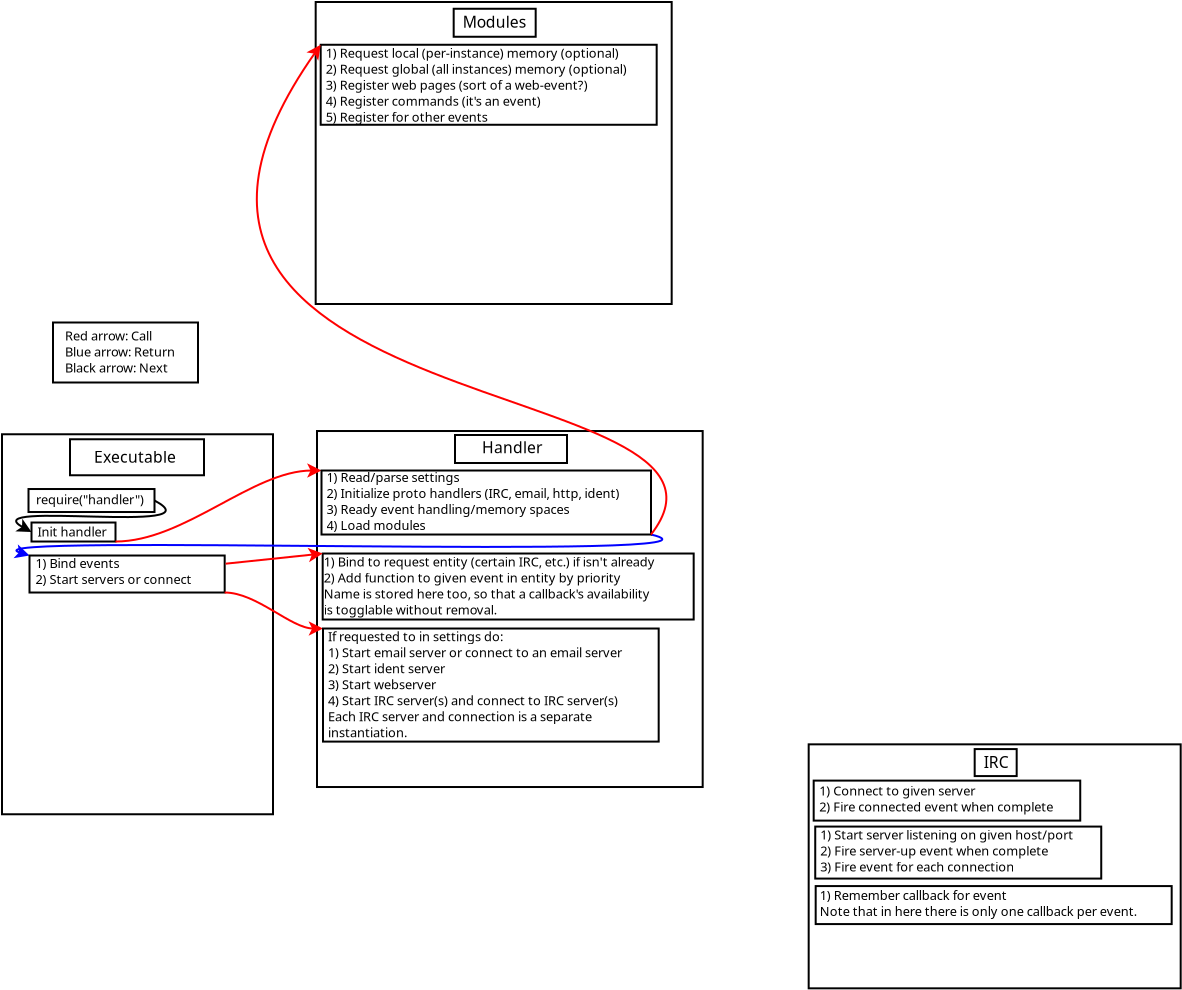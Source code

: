 <?xml version="1.0" encoding="UTF-8"?>
<dia:diagram xmlns:dia="http://www.lysator.liu.se/~alla/dia/">
  <dia:layer name="Background" visible="true" active="true">
    <dia:group>
      <dia:object type="Standard - Box" version="0" id="O0">
        <dia:attribute name="obj_pos">
          <dia:point val="16.334,-20.863"/>
        </dia:attribute>
        <dia:attribute name="obj_bb">
          <dia:rectangle val="16.284,-20.913;34.184,-5.713"/>
        </dia:attribute>
        <dia:attribute name="elem_corner">
          <dia:point val="16.334,-20.863"/>
        </dia:attribute>
        <dia:attribute name="elem_width">
          <dia:real val="17.8"/>
        </dia:attribute>
        <dia:attribute name="elem_height">
          <dia:real val="15.1"/>
        </dia:attribute>
        <dia:attribute name="show_background">
          <dia:boolean val="true"/>
        </dia:attribute>
      </dia:object>
      <dia:group>
        <dia:object type="Standard - Box" version="0" id="O1">
          <dia:attribute name="obj_pos">
            <dia:point val="23.234,-20.525"/>
          </dia:attribute>
          <dia:attribute name="obj_bb">
            <dia:rectangle val="23.184,-20.575;27.384,-19.075"/>
          </dia:attribute>
          <dia:attribute name="elem_corner">
            <dia:point val="23.234,-20.525"/>
          </dia:attribute>
          <dia:attribute name="elem_width">
            <dia:real val="4.1"/>
          </dia:attribute>
          <dia:attribute name="elem_height">
            <dia:real val="1.4"/>
          </dia:attribute>
          <dia:attribute name="show_background">
            <dia:boolean val="true"/>
          </dia:attribute>
        </dia:object>
        <dia:object type="Standard - Text" version="1" id="O2">
          <dia:attribute name="obj_pos">
            <dia:point val="23.684,-19.575"/>
          </dia:attribute>
          <dia:attribute name="obj_bb">
            <dia:rectangle val="23.684,-20.302;26.946,-19.39"/>
          </dia:attribute>
          <dia:attribute name="text">
            <dia:composite type="text">
              <dia:attribute name="string">
                <dia:string>#Modules#</dia:string>
              </dia:attribute>
              <dia:attribute name="font">
                <dia:font family="sans" style="0" name="Helvetica"/>
              </dia:attribute>
              <dia:attribute name="height">
                <dia:real val="0.98"/>
              </dia:attribute>
              <dia:attribute name="pos">
                <dia:point val="23.684,-19.575"/>
              </dia:attribute>
              <dia:attribute name="color">
                <dia:color val="#000000"/>
              </dia:attribute>
              <dia:attribute name="alignment">
                <dia:enum val="0"/>
              </dia:attribute>
            </dia:composite>
          </dia:attribute>
          <dia:attribute name="valign">
            <dia:enum val="3"/>
          </dia:attribute>
        </dia:object>
      </dia:group>
    </dia:group>
    <dia:group>
      <dia:object type="Standard - Box" version="0" id="O3">
        <dia:attribute name="obj_pos">
          <dia:point val="16.4,0.588"/>
        </dia:attribute>
        <dia:attribute name="obj_bb">
          <dia:rectangle val="16.35,0.537;35.734,18.438"/>
        </dia:attribute>
        <dia:attribute name="elem_corner">
          <dia:point val="16.4,0.588"/>
        </dia:attribute>
        <dia:attribute name="elem_width">
          <dia:real val="19.284"/>
        </dia:attribute>
        <dia:attribute name="elem_height">
          <dia:real val="17.8"/>
        </dia:attribute>
        <dia:attribute name="border_width">
          <dia:real val="0.1"/>
        </dia:attribute>
        <dia:attribute name="show_background">
          <dia:boolean val="true"/>
        </dia:attribute>
      </dia:object>
      <dia:group>
        <dia:object type="Standard - Box" version="0" id="O4">
          <dia:attribute name="obj_pos">
            <dia:point val="23.3,0.787"/>
          </dia:attribute>
          <dia:attribute name="obj_bb">
            <dia:rectangle val="23.25,0.738;28.95,2.237"/>
          </dia:attribute>
          <dia:attribute name="elem_corner">
            <dia:point val="23.3,0.787"/>
          </dia:attribute>
          <dia:attribute name="elem_width">
            <dia:real val="5.6"/>
          </dia:attribute>
          <dia:attribute name="elem_height">
            <dia:real val="1.4"/>
          </dia:attribute>
          <dia:attribute name="border_width">
            <dia:real val="0.1"/>
          </dia:attribute>
          <dia:attribute name="show_background">
            <dia:boolean val="true"/>
          </dia:attribute>
        </dia:object>
        <dia:object type="Standard - Text" version="1" id="O5">
          <dia:attribute name="obj_pos">
            <dia:point val="24.65,1.7"/>
          </dia:attribute>
          <dia:attribute name="obj_bb">
            <dia:rectangle val="24.65,0.973;27.738,1.885"/>
          </dia:attribute>
          <dia:attribute name="text">
            <dia:composite type="text">
              <dia:attribute name="string">
                <dia:string>#Handler#</dia:string>
              </dia:attribute>
              <dia:attribute name="font">
                <dia:font family="sans" style="0" name="Helvetica"/>
              </dia:attribute>
              <dia:attribute name="height">
                <dia:real val="0.98"/>
              </dia:attribute>
              <dia:attribute name="pos">
                <dia:point val="24.65,1.7"/>
              </dia:attribute>
              <dia:attribute name="color">
                <dia:color val="#000000"/>
              </dia:attribute>
              <dia:attribute name="alignment">
                <dia:enum val="0"/>
              </dia:attribute>
            </dia:composite>
          </dia:attribute>
          <dia:attribute name="valign">
            <dia:enum val="3"/>
          </dia:attribute>
        </dia:object>
      </dia:group>
    </dia:group>
    <dia:group>
      <dia:object type="Standard - Text" version="1" id="O6">
        <dia:attribute name="obj_pos">
          <dia:point val="8.9,8.375"/>
        </dia:attribute>
        <dia:attribute name="obj_bb">
          <dia:rectangle val="8.9,7.78;8.9,8.525"/>
        </dia:attribute>
        <dia:attribute name="text">
          <dia:composite type="text">
            <dia:attribute name="string">
              <dia:string>##</dia:string>
            </dia:attribute>
            <dia:attribute name="font">
              <dia:font family="sans" style="0" name="Helvetica"/>
            </dia:attribute>
            <dia:attribute name="height">
              <dia:real val="0.8"/>
            </dia:attribute>
            <dia:attribute name="pos">
              <dia:point val="8.9,8.375"/>
            </dia:attribute>
            <dia:attribute name="color">
              <dia:color val="#000000"/>
            </dia:attribute>
            <dia:attribute name="alignment">
              <dia:enum val="0"/>
            </dia:attribute>
          </dia:composite>
        </dia:attribute>
        <dia:attribute name="valign">
          <dia:enum val="3"/>
        </dia:attribute>
      </dia:object>
      <dia:object type="Standard - Text" version="1" id="O7">
        <dia:attribute name="obj_pos">
          <dia:point val="8.9,8.375"/>
        </dia:attribute>
        <dia:attribute name="obj_bb">
          <dia:rectangle val="8.9,7.78;8.9,8.525"/>
        </dia:attribute>
        <dia:attribute name="text">
          <dia:composite type="text">
            <dia:attribute name="string">
              <dia:string>##</dia:string>
            </dia:attribute>
            <dia:attribute name="font">
              <dia:font family="sans" style="0" name="Helvetica"/>
            </dia:attribute>
            <dia:attribute name="height">
              <dia:real val="0.8"/>
            </dia:attribute>
            <dia:attribute name="pos">
              <dia:point val="8.9,8.375"/>
            </dia:attribute>
            <dia:attribute name="color">
              <dia:color val="#000000"/>
            </dia:attribute>
            <dia:attribute name="alignment">
              <dia:enum val="0"/>
            </dia:attribute>
          </dia:composite>
        </dia:attribute>
        <dia:attribute name="valign">
          <dia:enum val="3"/>
        </dia:attribute>
      </dia:object>
      <dia:object type="Standard - Text" version="1" id="O8">
        <dia:attribute name="obj_pos">
          <dia:point val="8.9,8.375"/>
        </dia:attribute>
        <dia:attribute name="obj_bb">
          <dia:rectangle val="8.9,7.78;8.9,8.525"/>
        </dia:attribute>
        <dia:attribute name="text">
          <dia:composite type="text">
            <dia:attribute name="string">
              <dia:string>##</dia:string>
            </dia:attribute>
            <dia:attribute name="font">
              <dia:font family="sans" style="0" name="Helvetica"/>
            </dia:attribute>
            <dia:attribute name="height">
              <dia:real val="0.8"/>
            </dia:attribute>
            <dia:attribute name="pos">
              <dia:point val="8.9,8.375"/>
            </dia:attribute>
            <dia:attribute name="color">
              <dia:color val="#000000"/>
            </dia:attribute>
            <dia:attribute name="alignment">
              <dia:enum val="0"/>
            </dia:attribute>
          </dia:composite>
        </dia:attribute>
        <dia:attribute name="valign">
          <dia:enum val="3"/>
        </dia:attribute>
      </dia:object>
      <dia:group>
        <dia:object type="Standard - Box" version="0" id="O9">
          <dia:attribute name="obj_pos">
            <dia:point val="0.65,0.75"/>
          </dia:attribute>
          <dia:attribute name="obj_bb">
            <dia:rectangle val="0.6,0.7;14.25,19.8"/>
          </dia:attribute>
          <dia:attribute name="elem_corner">
            <dia:point val="0.65,0.75"/>
          </dia:attribute>
          <dia:attribute name="elem_width">
            <dia:real val="13.55"/>
          </dia:attribute>
          <dia:attribute name="elem_height">
            <dia:real val="19.0"/>
          </dia:attribute>
          <dia:attribute name="show_background">
            <dia:boolean val="true"/>
          </dia:attribute>
        </dia:object>
        <dia:group>
          <dia:object type="Standard - Box" version="0" id="O10">
            <dia:attribute name="obj_pos">
              <dia:point val="4.05,1"/>
            </dia:attribute>
            <dia:attribute name="obj_bb">
              <dia:rectangle val="4,0.95;10.8,2.85"/>
            </dia:attribute>
            <dia:attribute name="elem_corner">
              <dia:point val="4.05,1"/>
            </dia:attribute>
            <dia:attribute name="elem_width">
              <dia:real val="6.7"/>
            </dia:attribute>
            <dia:attribute name="elem_height">
              <dia:real val="1.8"/>
            </dia:attribute>
            <dia:attribute name="show_background">
              <dia:boolean val="true"/>
            </dia:attribute>
          </dia:object>
          <dia:object type="Standard - Text" version="1" id="O11">
            <dia:attribute name="obj_pos">
              <dia:point val="5.25,2.175"/>
            </dia:attribute>
            <dia:attribute name="obj_bb">
              <dia:rectangle val="5.25,1.448;9.582,2.36"/>
            </dia:attribute>
            <dia:attribute name="text">
              <dia:composite type="text">
                <dia:attribute name="string">
                  <dia:string>#Executable#</dia:string>
                </dia:attribute>
                <dia:attribute name="font">
                  <dia:font family="sans" style="0" name="Helvetica"/>
                </dia:attribute>
                <dia:attribute name="height">
                  <dia:real val="0.98"/>
                </dia:attribute>
                <dia:attribute name="pos">
                  <dia:point val="5.25,2.175"/>
                </dia:attribute>
                <dia:attribute name="color">
                  <dia:color val="#000000"/>
                </dia:attribute>
                <dia:attribute name="alignment">
                  <dia:enum val="0"/>
                </dia:attribute>
              </dia:composite>
            </dia:attribute>
            <dia:attribute name="valign">
              <dia:enum val="3"/>
            </dia:attribute>
          </dia:object>
        </dia:group>
      </dia:group>
    </dia:group>
    <dia:object type="Standard - BezierLine" version="0" id="O12">
      <dia:attribute name="obj_pos">
        <dia:point val="8.275,4.063"/>
      </dia:attribute>
      <dia:attribute name="obj_bb">
        <dia:rectangle val="1.307,3.995;8.888,5.653"/>
      </dia:attribute>
      <dia:attribute name="bez_points">
        <dia:point val="8.275,4.063"/>
        <dia:point val="11.575,5.813"/>
        <dia:point val="-0.825,4.013"/>
        <dia:point val="2.125,5.638"/>
      </dia:attribute>
      <dia:attribute name="corner_types">
        <dia:enum val="0"/>
        <dia:enum val="0"/>
      </dia:attribute>
      <dia:attribute name="end_arrow">
        <dia:enum val="22"/>
      </dia:attribute>
      <dia:attribute name="end_arrow_length">
        <dia:real val="0.5"/>
      </dia:attribute>
      <dia:attribute name="end_arrow_width">
        <dia:real val="0.5"/>
      </dia:attribute>
      <dia:connections>
        <dia:connection handle="0" to="O20" connection="4"/>
        <dia:connection handle="3" to="O22" connection="3"/>
      </dia:connections>
    </dia:object>
    <dia:object type="Standard - Text" version="1" id="O13">
      <dia:attribute name="obj_pos">
        <dia:point val="24.825,4.488"/>
      </dia:attribute>
      <dia:attribute name="obj_bb">
        <dia:rectangle val="24.825,3.893;24.825,4.638"/>
      </dia:attribute>
      <dia:attribute name="text">
        <dia:composite type="text">
          <dia:attribute name="string">
            <dia:string>##</dia:string>
          </dia:attribute>
          <dia:attribute name="font">
            <dia:font family="sans" style="0" name="Helvetica"/>
          </dia:attribute>
          <dia:attribute name="height">
            <dia:real val="0.8"/>
          </dia:attribute>
          <dia:attribute name="pos">
            <dia:point val="24.825,4.488"/>
          </dia:attribute>
          <dia:attribute name="color">
            <dia:color val="#000000"/>
          </dia:attribute>
          <dia:attribute name="alignment">
            <dia:enum val="0"/>
          </dia:attribute>
        </dia:composite>
      </dia:attribute>
      <dia:attribute name="valign">
        <dia:enum val="3"/>
      </dia:attribute>
    </dia:object>
    <dia:object type="Standard - Text" version="1" id="O14">
      <dia:attribute name="obj_pos">
        <dia:point val="16.975,4.488"/>
      </dia:attribute>
      <dia:attribute name="obj_bb">
        <dia:rectangle val="16.975,3.893;16.975,4.638"/>
      </dia:attribute>
      <dia:attribute name="text">
        <dia:composite type="text">
          <dia:attribute name="string">
            <dia:string>##</dia:string>
          </dia:attribute>
          <dia:attribute name="font">
            <dia:font family="sans" style="0" name="Helvetica"/>
          </dia:attribute>
          <dia:attribute name="height">
            <dia:real val="0.8"/>
          </dia:attribute>
          <dia:attribute name="pos">
            <dia:point val="16.975,4.488"/>
          </dia:attribute>
          <dia:attribute name="color">
            <dia:color val="#000000"/>
          </dia:attribute>
          <dia:attribute name="alignment">
            <dia:enum val="0"/>
          </dia:attribute>
        </dia:composite>
      </dia:attribute>
      <dia:attribute name="valign">
        <dia:enum val="3"/>
      </dia:attribute>
    </dia:object>
    <dia:object type="Standard - Text" version="1" id="O15">
      <dia:attribute name="obj_pos">
        <dia:point val="16.975,5.063"/>
      </dia:attribute>
      <dia:attribute name="obj_bb">
        <dia:rectangle val="16.975,4.468;16.975,5.213"/>
      </dia:attribute>
      <dia:attribute name="text">
        <dia:composite type="text">
          <dia:attribute name="string">
            <dia:string>##</dia:string>
          </dia:attribute>
          <dia:attribute name="font">
            <dia:font family="sans" style="0" name="Helvetica"/>
          </dia:attribute>
          <dia:attribute name="height">
            <dia:real val="0.8"/>
          </dia:attribute>
          <dia:attribute name="pos">
            <dia:point val="16.975,5.063"/>
          </dia:attribute>
          <dia:attribute name="color">
            <dia:color val="#000000"/>
          </dia:attribute>
          <dia:attribute name="alignment">
            <dia:enum val="0"/>
          </dia:attribute>
        </dia:composite>
      </dia:attribute>
      <dia:attribute name="valign">
        <dia:enum val="3"/>
      </dia:attribute>
    </dia:object>
    <dia:object type="Standard - Text" version="1" id="O16">
      <dia:attribute name="obj_pos">
        <dia:point val="3.975,-4.787"/>
      </dia:attribute>
      <dia:attribute name="obj_bb">
        <dia:rectangle val="3.975,-5.382;3.975,-4.637"/>
      </dia:attribute>
      <dia:attribute name="text">
        <dia:composite type="text">
          <dia:attribute name="string">
            <dia:string>##</dia:string>
          </dia:attribute>
          <dia:attribute name="font">
            <dia:font family="sans" style="0" name="Helvetica"/>
          </dia:attribute>
          <dia:attribute name="height">
            <dia:real val="0.8"/>
          </dia:attribute>
          <dia:attribute name="pos">
            <dia:point val="3.975,-4.787"/>
          </dia:attribute>
          <dia:attribute name="color">
            <dia:color val="#000000"/>
          </dia:attribute>
          <dia:attribute name="alignment">
            <dia:enum val="0"/>
          </dia:attribute>
        </dia:composite>
      </dia:attribute>
      <dia:attribute name="valign">
        <dia:enum val="3"/>
      </dia:attribute>
    </dia:object>
    <dia:object type="Standard - Text" version="1" id="O17">
      <dia:attribute name="obj_pos">
        <dia:point val="28.175,3.413"/>
      </dia:attribute>
      <dia:attribute name="obj_bb">
        <dia:rectangle val="28.175,2.818;28.175,3.563"/>
      </dia:attribute>
      <dia:attribute name="text">
        <dia:composite type="text">
          <dia:attribute name="string">
            <dia:string>##</dia:string>
          </dia:attribute>
          <dia:attribute name="font">
            <dia:font family="sans" style="0" name="Helvetica"/>
          </dia:attribute>
          <dia:attribute name="height">
            <dia:real val="0.8"/>
          </dia:attribute>
          <dia:attribute name="pos">
            <dia:point val="28.175,3.413"/>
          </dia:attribute>
          <dia:attribute name="color">
            <dia:color val="#000000"/>
          </dia:attribute>
          <dia:attribute name="alignment">
            <dia:enum val="0"/>
          </dia:attribute>
        </dia:composite>
      </dia:attribute>
      <dia:attribute name="valign">
        <dia:enum val="3"/>
      </dia:attribute>
    </dia:object>
    <dia:object type="Standard - Text" version="1" id="O18">
      <dia:attribute name="obj_pos">
        <dia:point val="24.825,4.488"/>
      </dia:attribute>
      <dia:attribute name="obj_bb">
        <dia:rectangle val="24.825,3.893;24.825,4.638"/>
      </dia:attribute>
      <dia:attribute name="text">
        <dia:composite type="text">
          <dia:attribute name="string">
            <dia:string>##</dia:string>
          </dia:attribute>
          <dia:attribute name="font">
            <dia:font family="sans" style="0" name="Helvetica"/>
          </dia:attribute>
          <dia:attribute name="height">
            <dia:real val="0.8"/>
          </dia:attribute>
          <dia:attribute name="pos">
            <dia:point val="24.825,4.488"/>
          </dia:attribute>
          <dia:attribute name="color">
            <dia:color val="#000000"/>
          </dia:attribute>
          <dia:attribute name="alignment">
            <dia:enum val="0"/>
          </dia:attribute>
        </dia:composite>
      </dia:attribute>
      <dia:attribute name="valign">
        <dia:enum val="3"/>
      </dia:attribute>
    </dia:object>
    <dia:object type="Standard - Text" version="1" id="O19">
      <dia:attribute name="obj_pos">
        <dia:point val="17.225,4.788"/>
      </dia:attribute>
      <dia:attribute name="obj_bb">
        <dia:rectangle val="17.225,4.043;17.225,4.788"/>
      </dia:attribute>
      <dia:attribute name="text">
        <dia:composite type="text">
          <dia:attribute name="string">
            <dia:string>##</dia:string>
          </dia:attribute>
          <dia:attribute name="font">
            <dia:font family="sans" style="0" name="Helvetica"/>
          </dia:attribute>
          <dia:attribute name="height">
            <dia:real val="0.8"/>
          </dia:attribute>
          <dia:attribute name="pos">
            <dia:point val="17.225,4.638"/>
          </dia:attribute>
          <dia:attribute name="color">
            <dia:color val="#000000"/>
          </dia:attribute>
          <dia:attribute name="alignment">
            <dia:enum val="0"/>
          </dia:attribute>
        </dia:composite>
      </dia:attribute>
      <dia:attribute name="valign">
        <dia:enum val="1"/>
      </dia:attribute>
    </dia:object>
    <dia:group>
      <dia:object type="Standard - Box" version="0" id="O20">
        <dia:attribute name="obj_pos">
          <dia:point val="1.975,3.488"/>
        </dia:attribute>
        <dia:attribute name="obj_bb">
          <dia:rectangle val="1.925,3.438;8.325,4.688"/>
        </dia:attribute>
        <dia:attribute name="elem_corner">
          <dia:point val="1.975,3.488"/>
        </dia:attribute>
        <dia:attribute name="elem_width">
          <dia:real val="6.3"/>
        </dia:attribute>
        <dia:attribute name="elem_height">
          <dia:real val="1.15"/>
        </dia:attribute>
        <dia:attribute name="show_background">
          <dia:boolean val="true"/>
        </dia:attribute>
      </dia:object>
      <dia:object type="Standard - Text" version="1" id="O21">
        <dia:attribute name="obj_pos">
          <dia:point val="2.35,4.25"/>
        </dia:attribute>
        <dia:attribute name="obj_bb">
          <dia:rectangle val="2.35,3.655;8.16,4.4"/>
        </dia:attribute>
        <dia:attribute name="text">
          <dia:composite type="text">
            <dia:attribute name="string">
              <dia:string>#require("handler")#</dia:string>
            </dia:attribute>
            <dia:attribute name="font">
              <dia:font family="sans" style="0" name="Helvetica"/>
            </dia:attribute>
            <dia:attribute name="height">
              <dia:real val="0.8"/>
            </dia:attribute>
            <dia:attribute name="pos">
              <dia:point val="2.35,4.25"/>
            </dia:attribute>
            <dia:attribute name="color">
              <dia:color val="#000000"/>
            </dia:attribute>
            <dia:attribute name="alignment">
              <dia:enum val="0"/>
            </dia:attribute>
          </dia:composite>
        </dia:attribute>
        <dia:attribute name="valign">
          <dia:enum val="3"/>
        </dia:attribute>
      </dia:object>
    </dia:group>
    <dia:group>
      <dia:object type="Standard - Box" version="0" id="O22">
        <dia:attribute name="obj_pos">
          <dia:point val="2.125,5.163"/>
        </dia:attribute>
        <dia:attribute name="obj_bb">
          <dia:rectangle val="2.075,5.113;6.375,6.163"/>
        </dia:attribute>
        <dia:attribute name="elem_corner">
          <dia:point val="2.125,5.163"/>
        </dia:attribute>
        <dia:attribute name="elem_width">
          <dia:real val="4.2"/>
        </dia:attribute>
        <dia:attribute name="elem_height">
          <dia:real val="0.95"/>
        </dia:attribute>
        <dia:attribute name="show_background">
          <dia:boolean val="true"/>
        </dia:attribute>
      </dia:object>
      <dia:object type="Standard - Text" version="1" id="O23">
        <dia:attribute name="obj_pos">
          <dia:point val="2.425,5.863"/>
        </dia:attribute>
        <dia:attribute name="obj_bb">
          <dia:rectangle val="2.425,5.268;6.095,6.013"/>
        </dia:attribute>
        <dia:attribute name="text">
          <dia:composite type="text">
            <dia:attribute name="string">
              <dia:string>#Init handler#</dia:string>
            </dia:attribute>
            <dia:attribute name="font">
              <dia:font family="sans" style="0" name="Helvetica"/>
            </dia:attribute>
            <dia:attribute name="height">
              <dia:real val="0.8"/>
            </dia:attribute>
            <dia:attribute name="pos">
              <dia:point val="2.425,5.863"/>
            </dia:attribute>
            <dia:attribute name="color">
              <dia:color val="#000000"/>
            </dia:attribute>
            <dia:attribute name="alignment">
              <dia:enum val="0"/>
            </dia:attribute>
          </dia:composite>
        </dia:attribute>
        <dia:attribute name="valign">
          <dia:enum val="3"/>
        </dia:attribute>
      </dia:object>
    </dia:group>
    <dia:object type="Standard - BezierLine" version="0" id="O24">
      <dia:attribute name="obj_pos">
        <dia:point val="6.325,6.113"/>
      </dia:attribute>
      <dia:attribute name="obj_bb">
        <dia:rectangle val="6.275,2.201;16.625,6.163"/>
      </dia:attribute>
      <dia:attribute name="bez_points">
        <dia:point val="6.325,6.113"/>
        <dia:point val="9.778,6.113"/>
        <dia:point val="13.172,2.563"/>
        <dia:point val="16.625,2.563"/>
      </dia:attribute>
      <dia:attribute name="corner_types">
        <dia:enum val="0"/>
        <dia:enum val="0"/>
      </dia:attribute>
      <dia:attribute name="line_color">
        <dia:color val="#ff0000"/>
      </dia:attribute>
      <dia:attribute name="end_arrow">
        <dia:enum val="22"/>
      </dia:attribute>
      <dia:attribute name="end_arrow_length">
        <dia:real val="0.5"/>
      </dia:attribute>
      <dia:attribute name="end_arrow_width">
        <dia:real val="0.5"/>
      </dia:attribute>
      <dia:connections>
        <dia:connection handle="0" to="O22" connection="7"/>
        <dia:connection handle="3" to="O34" connection="0"/>
      </dia:connections>
    </dia:object>
    <dia:object type="Standard - Text" version="1" id="O25">
      <dia:attribute name="obj_pos">
        <dia:point val="17.225,6.088"/>
      </dia:attribute>
      <dia:attribute name="obj_bb">
        <dia:rectangle val="17.225,5.493;17.225,6.238"/>
      </dia:attribute>
      <dia:attribute name="text">
        <dia:composite type="text">
          <dia:attribute name="string">
            <dia:string>##</dia:string>
          </dia:attribute>
          <dia:attribute name="font">
            <dia:font family="sans" style="0" name="Helvetica"/>
          </dia:attribute>
          <dia:attribute name="height">
            <dia:real val="0.8"/>
          </dia:attribute>
          <dia:attribute name="pos">
            <dia:point val="17.225,6.088"/>
          </dia:attribute>
          <dia:attribute name="color">
            <dia:color val="#000000"/>
          </dia:attribute>
          <dia:attribute name="alignment">
            <dia:enum val="0"/>
          </dia:attribute>
        </dia:composite>
      </dia:attribute>
      <dia:attribute name="valign">
        <dia:enum val="3"/>
      </dia:attribute>
    </dia:object>
    <dia:object type="Standard - BezierLine" version="0" id="O26">
      <dia:attribute name="obj_pos">
        <dia:point val="33.1,5.763"/>
      </dia:attribute>
      <dia:attribute name="obj_bb">
        <dia:rectangle val="1.227,5.702;33.715,6.946"/>
      </dia:attribute>
      <dia:attribute name="bez_points">
        <dia:point val="33.1,5.763"/>
        <dia:point val="38.884,7.125"/>
        <dia:point val="-1.716,5.663"/>
        <dia:point val="2.025,6.813"/>
      </dia:attribute>
      <dia:attribute name="corner_types">
        <dia:enum val="0"/>
        <dia:enum val="0"/>
      </dia:attribute>
      <dia:attribute name="line_color">
        <dia:color val="#0000ff"/>
      </dia:attribute>
      <dia:attribute name="end_arrow">
        <dia:enum val="22"/>
      </dia:attribute>
      <dia:attribute name="end_arrow_length">
        <dia:real val="0.5"/>
      </dia:attribute>
      <dia:attribute name="end_arrow_width">
        <dia:real val="0.5"/>
      </dia:attribute>
      <dia:connections>
        <dia:connection handle="0" to="O34" connection="7"/>
        <dia:connection handle="3" to="O28" connection="0"/>
      </dia:connections>
    </dia:object>
    <dia:object type="Standard - Text" version="1" id="O27">
      <dia:attribute name="obj_pos">
        <dia:point val="2.4,8.413"/>
      </dia:attribute>
      <dia:attribute name="obj_bb">
        <dia:rectangle val="2.4,7.818;2.4,8.563"/>
      </dia:attribute>
      <dia:attribute name="text">
        <dia:composite type="text">
          <dia:attribute name="string">
            <dia:string>##</dia:string>
          </dia:attribute>
          <dia:attribute name="font">
            <dia:font family="sans" style="0" name="Helvetica"/>
          </dia:attribute>
          <dia:attribute name="height">
            <dia:real val="0.8"/>
          </dia:attribute>
          <dia:attribute name="pos">
            <dia:point val="2.4,8.413"/>
          </dia:attribute>
          <dia:attribute name="color">
            <dia:color val="#000000"/>
          </dia:attribute>
          <dia:attribute name="alignment">
            <dia:enum val="0"/>
          </dia:attribute>
        </dia:composite>
      </dia:attribute>
      <dia:attribute name="valign">
        <dia:enum val="3"/>
      </dia:attribute>
    </dia:object>
    <dia:group>
      <dia:object type="Standard - Box" version="0" id="O28">
        <dia:attribute name="obj_pos">
          <dia:point val="2.025,6.813"/>
        </dia:attribute>
        <dia:attribute name="obj_bb">
          <dia:rectangle val="1.975,6.763;11.834,8.713"/>
        </dia:attribute>
        <dia:attribute name="elem_corner">
          <dia:point val="2.025,6.813"/>
        </dia:attribute>
        <dia:attribute name="elem_width">
          <dia:real val="9.759"/>
        </dia:attribute>
        <dia:attribute name="elem_height">
          <dia:real val="1.85"/>
        </dia:attribute>
        <dia:attribute name="show_background">
          <dia:boolean val="true"/>
        </dia:attribute>
      </dia:object>
      <dia:object type="Standard - Text" version="1" id="O29">
        <dia:attribute name="obj_pos">
          <dia:point val="2.325,7.438"/>
        </dia:attribute>
        <dia:attribute name="obj_bb">
          <dia:rectangle val="2.325,6.843;10.923,8.388"/>
        </dia:attribute>
        <dia:attribute name="text">
          <dia:composite type="text">
            <dia:attribute name="string">
              <dia:string>#1) Bind events
2) Start servers or connect#</dia:string>
            </dia:attribute>
            <dia:attribute name="font">
              <dia:font family="sans" style="0" name="Helvetica"/>
            </dia:attribute>
            <dia:attribute name="height">
              <dia:real val="0.8"/>
            </dia:attribute>
            <dia:attribute name="pos">
              <dia:point val="2.325,7.438"/>
            </dia:attribute>
            <dia:attribute name="color">
              <dia:color val="#000000"/>
            </dia:attribute>
            <dia:attribute name="alignment">
              <dia:enum val="0"/>
            </dia:attribute>
          </dia:composite>
        </dia:attribute>
        <dia:attribute name="valign">
          <dia:enum val="3"/>
        </dia:attribute>
      </dia:object>
    </dia:group>
    <dia:object type="Standard - BezierLine" version="0" id="O30">
      <dia:attribute name="obj_pos">
        <dia:point val="11.784,8.663"/>
      </dia:attribute>
      <dia:attribute name="obj_bb">
        <dia:rectangle val="11.734,8.613;16.7,10.824"/>
      </dia:attribute>
      <dia:attribute name="bez_points">
        <dia:point val="11.784,8.663"/>
        <dia:point val="13.383,8.663"/>
        <dia:point val="15.101,10.463"/>
        <dia:point val="16.7,10.463"/>
      </dia:attribute>
      <dia:attribute name="corner_types">
        <dia:enum val="0"/>
        <dia:enum val="0"/>
      </dia:attribute>
      <dia:attribute name="line_color">
        <dia:color val="#ff0000"/>
      </dia:attribute>
      <dia:attribute name="end_arrow">
        <dia:enum val="22"/>
      </dia:attribute>
      <dia:attribute name="end_arrow_length">
        <dia:real val="0.5"/>
      </dia:attribute>
      <dia:attribute name="end_arrow_width">
        <dia:real val="0.5"/>
      </dia:attribute>
      <dia:connections>
        <dia:connection handle="0" to="O28" connection="7"/>
        <dia:connection handle="3" to="O47" connection="0"/>
      </dia:connections>
    </dia:object>
    <dia:group>
      <dia:object type="Standard - Box" version="0" id="O31">
        <dia:attribute name="obj_pos">
          <dia:point val="16.684,6.713"/>
        </dia:attribute>
        <dia:attribute name="obj_bb">
          <dia:rectangle val="16.634,6.663;35.284,10.062"/>
        </dia:attribute>
        <dia:attribute name="elem_corner">
          <dia:point val="16.684,6.713"/>
        </dia:attribute>
        <dia:attribute name="elem_width">
          <dia:real val="18.55"/>
        </dia:attribute>
        <dia:attribute name="elem_height">
          <dia:real val="3.3"/>
        </dia:attribute>
        <dia:attribute name="show_background">
          <dia:boolean val="true"/>
        </dia:attribute>
      </dia:object>
      <dia:object type="Standard - Text" version="1" id="O32">
        <dia:attribute name="obj_pos">
          <dia:point val="16.734,7.363"/>
        </dia:attribute>
        <dia:attribute name="obj_bb">
          <dia:rectangle val="16.734,6.768;35.101,9.913"/>
        </dia:attribute>
        <dia:attribute name="text">
          <dia:composite type="text">
            <dia:attribute name="string">
              <dia:string>#1) Bind to request entity (certain IRC, etc.) if isn't already
2) Add function to given event in entity by priority
Name is stored here too, so that a callback's availability
is togglable without removal.#</dia:string>
            </dia:attribute>
            <dia:attribute name="font">
              <dia:font family="sans" style="0" name="Helvetica"/>
            </dia:attribute>
            <dia:attribute name="height">
              <dia:real val="0.8"/>
            </dia:attribute>
            <dia:attribute name="pos">
              <dia:point val="16.734,7.363"/>
            </dia:attribute>
            <dia:attribute name="color">
              <dia:color val="#000000"/>
            </dia:attribute>
            <dia:attribute name="alignment">
              <dia:enum val="0"/>
            </dia:attribute>
          </dia:composite>
        </dia:attribute>
        <dia:attribute name="valign">
          <dia:enum val="3"/>
        </dia:attribute>
      </dia:object>
    </dia:group>
    <dia:object type="Standard - Line" version="0" id="O33">
      <dia:attribute name="obj_pos">
        <dia:point val="11.834,7.221"/>
      </dia:attribute>
      <dia:attribute name="obj_bb">
        <dia:rectangle val="11.778,6.416;16.795,7.276"/>
      </dia:attribute>
      <dia:attribute name="conn_endpoints">
        <dia:point val="11.834,7.221"/>
        <dia:point val="16.684,6.713"/>
      </dia:attribute>
      <dia:attribute name="numcp">
        <dia:int val="1"/>
      </dia:attribute>
      <dia:attribute name="line_color">
        <dia:color val="#ff0000"/>
      </dia:attribute>
      <dia:attribute name="end_arrow">
        <dia:enum val="22"/>
      </dia:attribute>
      <dia:attribute name="end_arrow_length">
        <dia:real val="0.5"/>
      </dia:attribute>
      <dia:attribute name="end_arrow_width">
        <dia:real val="0.5"/>
      </dia:attribute>
      <dia:connections>
        <dia:connection handle="0" to="O28" connection="8"/>
        <dia:connection handle="1" to="O31" connection="0"/>
      </dia:connections>
    </dia:object>
    <dia:group>
      <dia:object type="Standard - Box" version="0" id="O34">
        <dia:attribute name="obj_pos">
          <dia:point val="16.625,2.563"/>
        </dia:attribute>
        <dia:attribute name="obj_bb">
          <dia:rectangle val="16.575,2.513;33.15,5.813"/>
        </dia:attribute>
        <dia:attribute name="elem_corner">
          <dia:point val="16.625,2.563"/>
        </dia:attribute>
        <dia:attribute name="elem_width">
          <dia:real val="16.475"/>
        </dia:attribute>
        <dia:attribute name="elem_height">
          <dia:real val="3.2"/>
        </dia:attribute>
        <dia:attribute name="show_background">
          <dia:boolean val="true"/>
        </dia:attribute>
      </dia:object>
      <dia:object type="Standard - Text" version="1" id="O35">
        <dia:attribute name="obj_pos">
          <dia:point val="16.875,3.138"/>
        </dia:attribute>
        <dia:attribute name="obj_bb">
          <dia:rectangle val="16.875,2.543;32.965,5.688"/>
        </dia:attribute>
        <dia:attribute name="text">
          <dia:composite type="text">
            <dia:attribute name="string">
              <dia:string>#1) Read/parse settings
2) Initialize proto handlers (IRC, email, http, ident)
3) Ready event handling/memory spaces
4) Load modules#</dia:string>
            </dia:attribute>
            <dia:attribute name="font">
              <dia:font family="sans" style="0" name="Helvetica"/>
            </dia:attribute>
            <dia:attribute name="height">
              <dia:real val="0.8"/>
            </dia:attribute>
            <dia:attribute name="pos">
              <dia:point val="16.875,3.138"/>
            </dia:attribute>
            <dia:attribute name="color">
              <dia:color val="#000000"/>
            </dia:attribute>
            <dia:attribute name="alignment">
              <dia:enum val="0"/>
            </dia:attribute>
          </dia:composite>
        </dia:attribute>
        <dia:attribute name="valign">
          <dia:enum val="3"/>
        </dia:attribute>
      </dia:object>
    </dia:group>
    <dia:object type="Standard - Text" version="1" id="O36">
      <dia:attribute name="obj_pos">
        <dia:point val="25.284,-19.825"/>
      </dia:attribute>
      <dia:attribute name="obj_bb">
        <dia:rectangle val="25.284,-20.42;25.284,-19.675"/>
      </dia:attribute>
      <dia:attribute name="text">
        <dia:composite type="text">
          <dia:attribute name="string">
            <dia:string>##</dia:string>
          </dia:attribute>
          <dia:attribute name="font">
            <dia:font family="sans" style="0" name="Helvetica"/>
          </dia:attribute>
          <dia:attribute name="height">
            <dia:real val="0.8"/>
          </dia:attribute>
          <dia:attribute name="pos">
            <dia:point val="25.284,-19.825"/>
          </dia:attribute>
          <dia:attribute name="color">
            <dia:color val="#000000"/>
          </dia:attribute>
          <dia:attribute name="alignment">
            <dia:enum val="0"/>
          </dia:attribute>
        </dia:composite>
      </dia:attribute>
      <dia:attribute name="valign">
        <dia:enum val="3"/>
      </dia:attribute>
      <dia:connections>
        <dia:connection handle="0" to="O1" connection="8"/>
      </dia:connections>
    </dia:object>
    <dia:object type="Standard - Text" version="1" id="O37">
      <dia:attribute name="obj_pos">
        <dia:point val="25.284,-19.825"/>
      </dia:attribute>
      <dia:attribute name="obj_bb">
        <dia:rectangle val="25.284,-20.42;25.284,-19.675"/>
      </dia:attribute>
      <dia:attribute name="text">
        <dia:composite type="text">
          <dia:attribute name="string">
            <dia:string>##</dia:string>
          </dia:attribute>
          <dia:attribute name="font">
            <dia:font family="sans" style="0" name="Helvetica"/>
          </dia:attribute>
          <dia:attribute name="height">
            <dia:real val="0.8"/>
          </dia:attribute>
          <dia:attribute name="pos">
            <dia:point val="25.284,-19.825"/>
          </dia:attribute>
          <dia:attribute name="color">
            <dia:color val="#000000"/>
          </dia:attribute>
          <dia:attribute name="alignment">
            <dia:enum val="0"/>
          </dia:attribute>
        </dia:composite>
      </dia:attribute>
      <dia:attribute name="valign">
        <dia:enum val="3"/>
      </dia:attribute>
      <dia:connections>
        <dia:connection handle="0" to="O1" connection="8"/>
      </dia:connections>
    </dia:object>
    <dia:group>
      <dia:object type="Standard - Box" version="0" id="O38">
        <dia:attribute name="obj_pos">
          <dia:point val="16.584,-18.725"/>
        </dia:attribute>
        <dia:attribute name="obj_bb">
          <dia:rectangle val="16.534,-18.775;33.434,-14.675"/>
        </dia:attribute>
        <dia:attribute name="elem_corner">
          <dia:point val="16.584,-18.725"/>
        </dia:attribute>
        <dia:attribute name="elem_width">
          <dia:real val="16.8"/>
        </dia:attribute>
        <dia:attribute name="elem_height">
          <dia:real val="4"/>
        </dia:attribute>
        <dia:attribute name="show_background">
          <dia:boolean val="true"/>
        </dia:attribute>
      </dia:object>
      <dia:object type="Standard - Text" version="1" id="O39">
        <dia:attribute name="obj_pos">
          <dia:point val="16.834,-18.075"/>
        </dia:attribute>
        <dia:attribute name="obj_bb">
          <dia:rectangle val="16.834,-18.67;33.324,-14.725"/>
        </dia:attribute>
        <dia:attribute name="text">
          <dia:composite type="text">
            <dia:attribute name="string">
              <dia:string>#1) Request local (per-instance) memory (optional)
2) Request global (all instances) memory (optional)
3) Register web pages (sort of a web-event?)
4) Register commands (it's an event)
5) Register for other events#</dia:string>
            </dia:attribute>
            <dia:attribute name="font">
              <dia:font family="sans" style="0" name="Helvetica"/>
            </dia:attribute>
            <dia:attribute name="height">
              <dia:real val="0.8"/>
            </dia:attribute>
            <dia:attribute name="pos">
              <dia:point val="16.834,-18.075"/>
            </dia:attribute>
            <dia:attribute name="color">
              <dia:color val="#000000"/>
            </dia:attribute>
            <dia:attribute name="alignment">
              <dia:enum val="0"/>
            </dia:attribute>
          </dia:composite>
        </dia:attribute>
        <dia:attribute name="valign">
          <dia:enum val="3"/>
        </dia:attribute>
      </dia:object>
    </dia:group>
    <dia:object type="Standard - BezierLine" version="0" id="O40">
      <dia:attribute name="obj_pos">
        <dia:point val="33.1,5.763"/>
      </dia:attribute>
      <dia:attribute name="obj_bb">
        <dia:rectangle val="13.341,-18.725;33.919,5.833"/>
      </dia:attribute>
      <dia:attribute name="bez_points">
        <dia:point val="33.1,5.763"/>
        <dia:point val="39.534,-2.462"/>
        <dia:point val="3.084,0.438"/>
        <dia:point val="16.584,-18.725"/>
      </dia:attribute>
      <dia:attribute name="corner_types">
        <dia:enum val="0"/>
        <dia:enum val="0"/>
      </dia:attribute>
      <dia:attribute name="line_color">
        <dia:color val="#ff0000"/>
      </dia:attribute>
      <dia:attribute name="end_arrow">
        <dia:enum val="22"/>
      </dia:attribute>
      <dia:attribute name="end_arrow_length">
        <dia:real val="0.5"/>
      </dia:attribute>
      <dia:attribute name="end_arrow_width">
        <dia:real val="0.5"/>
      </dia:attribute>
      <dia:connections>
        <dia:connection handle="0" to="O34" connection="7"/>
        <dia:connection handle="3" to="O38" connection="0"/>
      </dia:connections>
    </dia:object>
    <dia:object type="Standard - Box" version="0" id="O41">
      <dia:attribute name="obj_pos">
        <dia:point val="40.984,16.254"/>
      </dia:attribute>
      <dia:attribute name="obj_bb">
        <dia:rectangle val="40.934,16.204;59.634,28.504"/>
      </dia:attribute>
      <dia:attribute name="elem_corner">
        <dia:point val="40.984,16.254"/>
      </dia:attribute>
      <dia:attribute name="elem_width">
        <dia:real val="18.6"/>
      </dia:attribute>
      <dia:attribute name="elem_height">
        <dia:real val="12.2"/>
      </dia:attribute>
      <dia:attribute name="border_width">
        <dia:real val="0.1"/>
      </dia:attribute>
      <dia:attribute name="show_background">
        <dia:boolean val="true"/>
      </dia:attribute>
    </dia:object>
    <dia:object type="Standard - Text" version="1" id="O42">
      <dia:attribute name="obj_pos">
        <dia:point val="47.084,-11.758"/>
      </dia:attribute>
      <dia:attribute name="obj_bb">
        <dia:rectangle val="47.084,-12.354;47.084,-11.608"/>
      </dia:attribute>
      <dia:attribute name="text">
        <dia:composite type="text">
          <dia:attribute name="string">
            <dia:string>##</dia:string>
          </dia:attribute>
          <dia:attribute name="font">
            <dia:font family="sans" style="0" name="Helvetica"/>
          </dia:attribute>
          <dia:attribute name="height">
            <dia:real val="0.8"/>
          </dia:attribute>
          <dia:attribute name="pos">
            <dia:point val="47.084,-11.758"/>
          </dia:attribute>
          <dia:attribute name="color">
            <dia:color val="#000000"/>
          </dia:attribute>
          <dia:attribute name="alignment">
            <dia:enum val="0"/>
          </dia:attribute>
        </dia:composite>
      </dia:attribute>
      <dia:attribute name="valign">
        <dia:enum val="3"/>
      </dia:attribute>
    </dia:object>
    <dia:group>
      <dia:object type="Standard - Box" version="0" id="O43">
        <dia:attribute name="obj_pos">
          <dia:point val="49.284,16.491"/>
        </dia:attribute>
        <dia:attribute name="obj_bb">
          <dia:rectangle val="49.234,16.442;51.434,17.892"/>
        </dia:attribute>
        <dia:attribute name="elem_corner">
          <dia:point val="49.284,16.491"/>
        </dia:attribute>
        <dia:attribute name="elem_width">
          <dia:real val="2.1"/>
        </dia:attribute>
        <dia:attribute name="elem_height">
          <dia:real val="1.35"/>
        </dia:attribute>
        <dia:attribute name="show_background">
          <dia:boolean val="true"/>
        </dia:attribute>
      </dia:object>
      <dia:object type="Standard - Text" version="1" id="O44">
        <dia:attribute name="obj_pos">
          <dia:point val="49.734,17.442"/>
        </dia:attribute>
        <dia:attribute name="obj_bb">
          <dia:rectangle val="49.734,16.714;51.019,17.627"/>
        </dia:attribute>
        <dia:attribute name="text">
          <dia:composite type="text">
            <dia:attribute name="string">
              <dia:string>#IRC#</dia:string>
            </dia:attribute>
            <dia:attribute name="font">
              <dia:font family="sans" style="0" name="Helvetica"/>
            </dia:attribute>
            <dia:attribute name="height">
              <dia:real val="0.98"/>
            </dia:attribute>
            <dia:attribute name="pos">
              <dia:point val="49.734,17.442"/>
            </dia:attribute>
            <dia:attribute name="color">
              <dia:color val="#000000"/>
            </dia:attribute>
            <dia:attribute name="alignment">
              <dia:enum val="0"/>
            </dia:attribute>
          </dia:composite>
        </dia:attribute>
        <dia:attribute name="valign">
          <dia:enum val="3"/>
        </dia:attribute>
      </dia:object>
    </dia:group>
    <dia:group>
      <dia:object type="Standard - Box" version="0" id="O45">
        <dia:attribute name="obj_pos">
          <dia:point val="41.334,23.341"/>
        </dia:attribute>
        <dia:attribute name="obj_bb">
          <dia:rectangle val="41.284,23.291;59.184,25.291"/>
        </dia:attribute>
        <dia:attribute name="elem_corner">
          <dia:point val="41.334,23.341"/>
        </dia:attribute>
        <dia:attribute name="elem_width">
          <dia:real val="17.8"/>
        </dia:attribute>
        <dia:attribute name="elem_height">
          <dia:real val="1.9"/>
        </dia:attribute>
        <dia:attribute name="show_background">
          <dia:boolean val="true"/>
        </dia:attribute>
      </dia:object>
      <dia:object type="Standard - Text" version="1" id="O46">
        <dia:attribute name="obj_pos">
          <dia:point val="41.534,24.041"/>
        </dia:attribute>
        <dia:attribute name="obj_bb">
          <dia:rectangle val="41.534,23.447;58.864,24.991"/>
        </dia:attribute>
        <dia:attribute name="text">
          <dia:composite type="text">
            <dia:attribute name="string">
              <dia:string>#1) Remember callback for event
Note that in here there is only one callback per event.#</dia:string>
            </dia:attribute>
            <dia:attribute name="font">
              <dia:font family="sans" style="0" name="Helvetica"/>
            </dia:attribute>
            <dia:attribute name="height">
              <dia:real val="0.8"/>
            </dia:attribute>
            <dia:attribute name="pos">
              <dia:point val="41.534,24.041"/>
            </dia:attribute>
            <dia:attribute name="color">
              <dia:color val="#000000"/>
            </dia:attribute>
            <dia:attribute name="alignment">
              <dia:enum val="0"/>
            </dia:attribute>
          </dia:composite>
        </dia:attribute>
        <dia:attribute name="valign">
          <dia:enum val="3"/>
        </dia:attribute>
      </dia:object>
    </dia:group>
    <dia:group>
      <dia:object type="Standard - Box" version="0" id="O47">
        <dia:attribute name="obj_pos">
          <dia:point val="16.7,10.463"/>
        </dia:attribute>
        <dia:attribute name="obj_bb">
          <dia:rectangle val="16.65,10.412;33.534,16.166"/>
        </dia:attribute>
        <dia:attribute name="elem_corner">
          <dia:point val="16.7,10.463"/>
        </dia:attribute>
        <dia:attribute name="elem_width">
          <dia:real val="16.784"/>
        </dia:attribute>
        <dia:attribute name="elem_height">
          <dia:real val="5.654"/>
        </dia:attribute>
        <dia:attribute name="show_background">
          <dia:boolean val="true"/>
        </dia:attribute>
      </dia:object>
      <dia:object type="Standard - Text" version="1" id="O48">
        <dia:attribute name="obj_pos">
          <dia:point val="16.95,11.1"/>
        </dia:attribute>
        <dia:attribute name="obj_bb">
          <dia:rectangle val="16.95,10.505;33.225,16.05"/>
        </dia:attribute>
        <dia:attribute name="text">
          <dia:composite type="text">
            <dia:attribute name="string">
              <dia:string>#If requested to in settings do:
1) Start email server or connect to an email server
2) Start ident server
3) Start webserver
4) Start IRC server(s) and connect to IRC server(s)
Each IRC server and connection is a separate 
instantiation.#</dia:string>
            </dia:attribute>
            <dia:attribute name="font">
              <dia:font family="sans" style="0" name="Helvetica"/>
            </dia:attribute>
            <dia:attribute name="height">
              <dia:real val="0.8"/>
            </dia:attribute>
            <dia:attribute name="pos">
              <dia:point val="16.95,11.1"/>
            </dia:attribute>
            <dia:attribute name="color">
              <dia:color val="#000000"/>
            </dia:attribute>
            <dia:attribute name="alignment">
              <dia:enum val="0"/>
            </dia:attribute>
          </dia:composite>
        </dia:attribute>
        <dia:attribute name="valign">
          <dia:enum val="3"/>
        </dia:attribute>
      </dia:object>
    </dia:group>
    <dia:object type="Standard - Text" version="1" id="O49">
      <dia:attribute name="obj_pos">
        <dia:point val="42.034,5.417"/>
      </dia:attribute>
      <dia:attribute name="obj_bb">
        <dia:rectangle val="42.034,4.822;42.034,5.567"/>
      </dia:attribute>
      <dia:attribute name="text">
        <dia:composite type="text">
          <dia:attribute name="string">
            <dia:string>##</dia:string>
          </dia:attribute>
          <dia:attribute name="font">
            <dia:font family="sans" style="0" name="Helvetica"/>
          </dia:attribute>
          <dia:attribute name="height">
            <dia:real val="0.8"/>
          </dia:attribute>
          <dia:attribute name="pos">
            <dia:point val="42.034,5.417"/>
          </dia:attribute>
          <dia:attribute name="color">
            <dia:color val="#000000"/>
          </dia:attribute>
          <dia:attribute name="alignment">
            <dia:enum val="0"/>
          </dia:attribute>
        </dia:composite>
      </dia:attribute>
      <dia:attribute name="valign">
        <dia:enum val="3"/>
      </dia:attribute>
    </dia:object>
    <dia:group>
      <dia:object type="Standard - Box" version="0" id="O50">
        <dia:attribute name="obj_pos">
          <dia:point val="41.234,18.067"/>
        </dia:attribute>
        <dia:attribute name="obj_bb">
          <dia:rectangle val="41.184,18.017;54.612,20.116"/>
        </dia:attribute>
        <dia:attribute name="elem_corner">
          <dia:point val="41.234,18.067"/>
        </dia:attribute>
        <dia:attribute name="elem_width">
          <dia:real val="13.328"/>
        </dia:attribute>
        <dia:attribute name="elem_height">
          <dia:real val="2.0"/>
        </dia:attribute>
        <dia:attribute name="show_background">
          <dia:boolean val="true"/>
        </dia:attribute>
      </dia:object>
      <dia:object type="Standard - Text" version="1" id="O51">
        <dia:attribute name="obj_pos">
          <dia:point val="41.512,18.817"/>
        </dia:attribute>
        <dia:attribute name="obj_bb">
          <dia:rectangle val="41.512,18.221;54.222,19.767"/>
        </dia:attribute>
        <dia:attribute name="text">
          <dia:composite type="text">
            <dia:attribute name="string">
              <dia:string>#1) Connect to given server
2) Fire connected event when complete#</dia:string>
            </dia:attribute>
            <dia:attribute name="font">
              <dia:font family="sans" style="0" name="Helvetica"/>
            </dia:attribute>
            <dia:attribute name="height">
              <dia:real val="0.8"/>
            </dia:attribute>
            <dia:attribute name="pos">
              <dia:point val="41.512,18.817"/>
            </dia:attribute>
            <dia:attribute name="color">
              <dia:color val="#000000"/>
            </dia:attribute>
            <dia:attribute name="alignment">
              <dia:enum val="0"/>
            </dia:attribute>
          </dia:composite>
        </dia:attribute>
        <dia:attribute name="valign">
          <dia:enum val="3"/>
        </dia:attribute>
      </dia:object>
    </dia:group>
    <dia:group>
      <dia:object type="Standard - Box" version="0" id="O52">
        <dia:attribute name="obj_pos">
          <dia:point val="41.312,20.366"/>
        </dia:attribute>
        <dia:attribute name="obj_bb">
          <dia:rectangle val="41.262,20.317;55.662,23.017"/>
        </dia:attribute>
        <dia:attribute name="elem_corner">
          <dia:point val="41.312,20.366"/>
        </dia:attribute>
        <dia:attribute name="elem_width">
          <dia:real val="14.3"/>
        </dia:attribute>
        <dia:attribute name="elem_height">
          <dia:real val="2.6"/>
        </dia:attribute>
        <dia:attribute name="show_background">
          <dia:boolean val="true"/>
        </dia:attribute>
      </dia:object>
      <dia:object type="Standard - Text" version="1" id="O53">
        <dia:attribute name="obj_pos">
          <dia:point val="41.562,21.017"/>
        </dia:attribute>
        <dia:attribute name="obj_bb">
          <dia:rectangle val="41.562,20.422;55.222,22.767"/>
        </dia:attribute>
        <dia:attribute name="text">
          <dia:composite type="text">
            <dia:attribute name="string">
              <dia:string>#1) Start server listening on given host/port
2) Fire server-up event when complete
3) Fire event for each connection#</dia:string>
            </dia:attribute>
            <dia:attribute name="font">
              <dia:font family="sans" style="0" name="Helvetica"/>
            </dia:attribute>
            <dia:attribute name="height">
              <dia:real val="0.8"/>
            </dia:attribute>
            <dia:attribute name="pos">
              <dia:point val="41.562,21.017"/>
            </dia:attribute>
            <dia:attribute name="color">
              <dia:color val="#000000"/>
            </dia:attribute>
            <dia:attribute name="alignment">
              <dia:enum val="0"/>
            </dia:attribute>
          </dia:composite>
        </dia:attribute>
        <dia:attribute name="valign">
          <dia:enum val="3"/>
        </dia:attribute>
      </dia:object>
    </dia:group>
    <dia:group>
      <dia:object type="Flowchart - Box" version="0" id="O54">
        <dia:attribute name="obj_pos">
          <dia:point val="3.2,-4.838"/>
        </dia:attribute>
        <dia:attribute name="obj_bb">
          <dia:rectangle val="3.15,-4.888;10.5,-1.788"/>
        </dia:attribute>
        <dia:attribute name="elem_corner">
          <dia:point val="3.2,-4.838"/>
        </dia:attribute>
        <dia:attribute name="elem_width">
          <dia:real val="7.25"/>
        </dia:attribute>
        <dia:attribute name="elem_height">
          <dia:real val="3.0"/>
        </dia:attribute>
        <dia:attribute name="show_background">
          <dia:boolean val="true"/>
        </dia:attribute>
        <dia:attribute name="padding">
          <dia:real val="0.5"/>
        </dia:attribute>
        <dia:attribute name="text">
          <dia:composite type="text">
            <dia:attribute name="string">
              <dia:string>##</dia:string>
            </dia:attribute>
            <dia:attribute name="font">
              <dia:font family="sans" style="0" name="Helvetica"/>
            </dia:attribute>
            <dia:attribute name="height">
              <dia:real val="0.8"/>
            </dia:attribute>
            <dia:attribute name="pos">
              <dia:point val="6.825,-3.143"/>
            </dia:attribute>
            <dia:attribute name="color">
              <dia:color val="#000000"/>
            </dia:attribute>
            <dia:attribute name="alignment">
              <dia:enum val="1"/>
            </dia:attribute>
          </dia:composite>
        </dia:attribute>
      </dia:object>
      <dia:object type="Standard - Text" version="1" id="O55">
        <dia:attribute name="obj_pos">
          <dia:point val="3.8,-3.937"/>
        </dia:attribute>
        <dia:attribute name="obj_bb">
          <dia:rectangle val="3.8,-4.532;9.735,-2.187"/>
        </dia:attribute>
        <dia:attribute name="text">
          <dia:composite type="text">
            <dia:attribute name="string">
              <dia:string>#Red arrow: Call
Blue arrow: Return
Black arrow: Next#</dia:string>
            </dia:attribute>
            <dia:attribute name="font">
              <dia:font family="sans" style="0" name="Helvetica"/>
            </dia:attribute>
            <dia:attribute name="height">
              <dia:real val="0.8"/>
            </dia:attribute>
            <dia:attribute name="pos">
              <dia:point val="3.8,-3.937"/>
            </dia:attribute>
            <dia:attribute name="color">
              <dia:color val="#000000"/>
            </dia:attribute>
            <dia:attribute name="alignment">
              <dia:enum val="0"/>
            </dia:attribute>
          </dia:composite>
        </dia:attribute>
        <dia:attribute name="valign">
          <dia:enum val="3"/>
        </dia:attribute>
      </dia:object>
    </dia:group>
  </dia:layer>
</dia:diagram>
